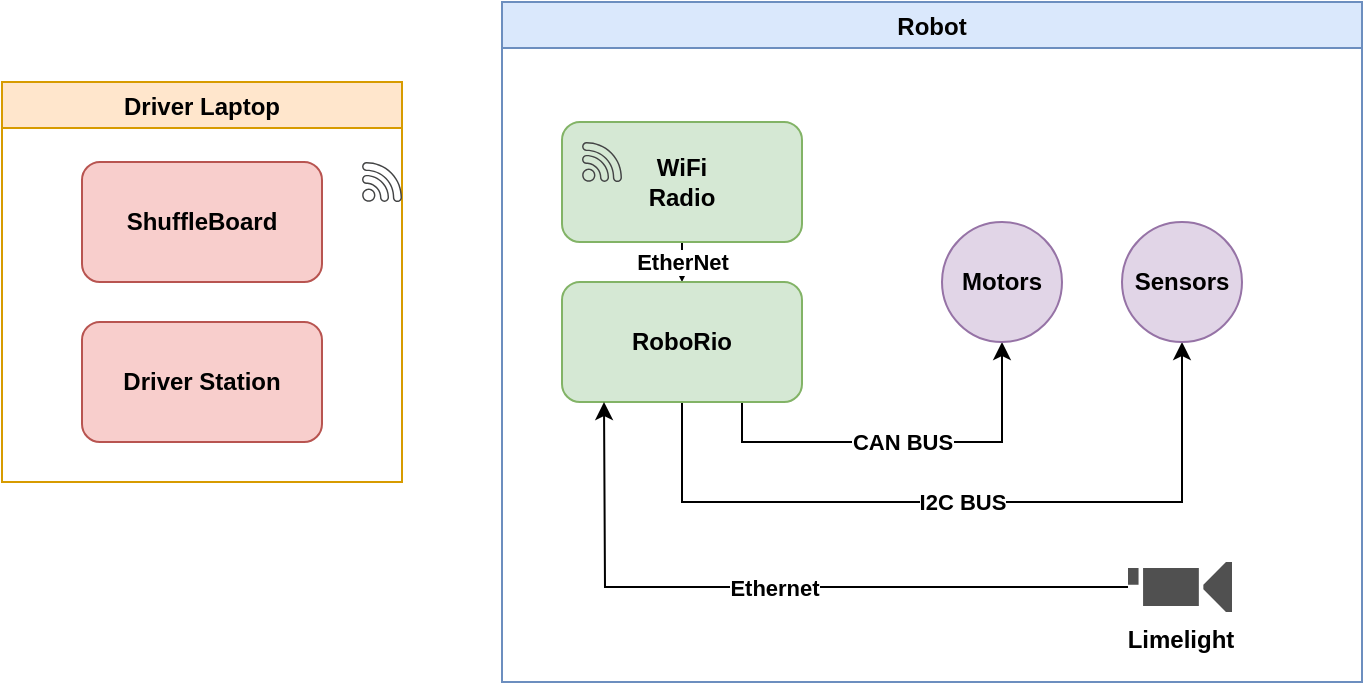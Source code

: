 <mxfile version="20.2.3" type="github">
  <diagram id="pAgTmkoytr6fGhcLGcjQ" name="Page-1">
    <mxGraphModel dx="720" dy="474" grid="1" gridSize="10" guides="1" tooltips="1" connect="1" arrows="1" fold="1" page="1" pageScale="1" pageWidth="850" pageHeight="1100" math="0" shadow="0">
      <root>
        <mxCell id="0" />
        <mxCell id="1" parent="0" />
        <mxCell id="_W_Ux6WFXgJkHYPn7L_u-3" value="Driver Laptop" style="swimlane;fillColor=#ffe6cc;strokeColor=#d79b00;fontStyle=1" vertex="1" parent="1">
          <mxGeometry x="20" y="50" width="200" height="200" as="geometry" />
        </mxCell>
        <mxCell id="_W_Ux6WFXgJkHYPn7L_u-1" value="ShuffleBoard" style="rounded=1;whiteSpace=wrap;html=1;fillColor=#f8cecc;strokeColor=#b85450;fontStyle=1" vertex="1" parent="_W_Ux6WFXgJkHYPn7L_u-3">
          <mxGeometry x="40" y="40" width="120" height="60" as="geometry" />
        </mxCell>
        <mxCell id="_W_Ux6WFXgJkHYPn7L_u-2" value="Driver Station" style="rounded=1;whiteSpace=wrap;html=1;fillColor=#f8cecc;strokeColor=#b85450;fontStyle=1" vertex="1" parent="_W_Ux6WFXgJkHYPn7L_u-3">
          <mxGeometry x="40" y="120" width="120" height="60" as="geometry" />
        </mxCell>
        <mxCell id="_W_Ux6WFXgJkHYPn7L_u-9" value="" style="sketch=0;pointerEvents=1;shadow=0;dashed=0;html=1;strokeColor=none;fillColor=#434445;aspect=fixed;labelPosition=center;verticalLabelPosition=bottom;verticalAlign=top;align=center;outlineConnect=0;shape=mxgraph.vvd.wi_fi;fontStyle=1" vertex="1" parent="_W_Ux6WFXgJkHYPn7L_u-3">
          <mxGeometry x="180" y="40" width="20" height="20" as="geometry" />
        </mxCell>
        <mxCell id="_W_Ux6WFXgJkHYPn7L_u-4" value="Robot" style="swimlane;fillColor=#dae8fc;strokeColor=#6c8ebf;fontStyle=1" vertex="1" parent="1">
          <mxGeometry x="270" y="10" width="430" height="340" as="geometry" />
        </mxCell>
        <mxCell id="_W_Ux6WFXgJkHYPn7L_u-11" value="EtherNet" style="edgeStyle=orthogonalEdgeStyle;rounded=0;orthogonalLoop=1;jettySize=auto;html=1;exitX=0.5;exitY=1;exitDx=0;exitDy=0;entryX=0.5;entryY=0;entryDx=0;entryDy=0;fontStyle=1" edge="1" parent="_W_Ux6WFXgJkHYPn7L_u-4" source="_W_Ux6WFXgJkHYPn7L_u-5" target="_W_Ux6WFXgJkHYPn7L_u-8">
          <mxGeometry relative="1" as="geometry" />
        </mxCell>
        <mxCell id="_W_Ux6WFXgJkHYPn7L_u-5" value="WiFi&lt;br&gt;Radio" style="rounded=1;whiteSpace=wrap;html=1;fillColor=#d5e8d4;strokeColor=#82b366;fontStyle=1" vertex="1" parent="_W_Ux6WFXgJkHYPn7L_u-4">
          <mxGeometry x="30" y="60" width="120" height="60" as="geometry" />
        </mxCell>
        <mxCell id="_W_Ux6WFXgJkHYPn7L_u-14" value="CAN BUS" style="edgeStyle=orthogonalEdgeStyle;rounded=0;orthogonalLoop=1;jettySize=auto;html=1;exitX=0.75;exitY=1;exitDx=0;exitDy=0;entryX=0.5;entryY=1;entryDx=0;entryDy=0;fontStyle=1" edge="1" parent="_W_Ux6WFXgJkHYPn7L_u-4" source="_W_Ux6WFXgJkHYPn7L_u-8" target="_W_Ux6WFXgJkHYPn7L_u-12">
          <mxGeometry relative="1" as="geometry" />
        </mxCell>
        <mxCell id="_W_Ux6WFXgJkHYPn7L_u-15" value="I2C BUS" style="edgeStyle=orthogonalEdgeStyle;rounded=0;orthogonalLoop=1;jettySize=auto;html=1;exitX=0.5;exitY=1;exitDx=0;exitDy=0;entryX=0.5;entryY=1;entryDx=0;entryDy=0;fontStyle=1" edge="1" parent="_W_Ux6WFXgJkHYPn7L_u-4" source="_W_Ux6WFXgJkHYPn7L_u-8" target="_W_Ux6WFXgJkHYPn7L_u-13">
          <mxGeometry relative="1" as="geometry">
            <Array as="points">
              <mxPoint x="90" y="250" />
              <mxPoint x="340" y="250" />
            </Array>
          </mxGeometry>
        </mxCell>
        <mxCell id="_W_Ux6WFXgJkHYPn7L_u-8" value="RoboRio" style="rounded=1;whiteSpace=wrap;html=1;fillColor=#d5e8d4;strokeColor=#82b366;fontStyle=1" vertex="1" parent="_W_Ux6WFXgJkHYPn7L_u-4">
          <mxGeometry x="30" y="140" width="120" height="60" as="geometry" />
        </mxCell>
        <mxCell id="_W_Ux6WFXgJkHYPn7L_u-10" value="" style="sketch=0;pointerEvents=1;shadow=0;dashed=0;html=1;strokeColor=none;fillColor=#434445;aspect=fixed;labelPosition=center;verticalLabelPosition=bottom;verticalAlign=top;align=center;outlineConnect=0;shape=mxgraph.vvd.wi_fi;fontStyle=1" vertex="1" parent="_W_Ux6WFXgJkHYPn7L_u-4">
          <mxGeometry x="40" y="70" width="20" height="20" as="geometry" />
        </mxCell>
        <mxCell id="_W_Ux6WFXgJkHYPn7L_u-12" value="Motors" style="ellipse;whiteSpace=wrap;html=1;aspect=fixed;fillColor=#e1d5e7;strokeColor=#9673a6;fontStyle=1" vertex="1" parent="_W_Ux6WFXgJkHYPn7L_u-4">
          <mxGeometry x="220" y="110" width="60" height="60" as="geometry" />
        </mxCell>
        <mxCell id="_W_Ux6WFXgJkHYPn7L_u-13" value="Sensors" style="ellipse;whiteSpace=wrap;html=1;aspect=fixed;fillColor=#e1d5e7;strokeColor=#9673a6;fontStyle=1" vertex="1" parent="_W_Ux6WFXgJkHYPn7L_u-4">
          <mxGeometry x="310" y="110" width="60" height="60" as="geometry" />
        </mxCell>
        <mxCell id="_W_Ux6WFXgJkHYPn7L_u-17" value="Ethernet" style="edgeStyle=orthogonalEdgeStyle;rounded=0;orthogonalLoop=1;jettySize=auto;html=1;fontStyle=1" edge="1" parent="_W_Ux6WFXgJkHYPn7L_u-4" source="_W_Ux6WFXgJkHYPn7L_u-16">
          <mxGeometry relative="1" as="geometry">
            <mxPoint x="51" y="200" as="targetPoint" />
          </mxGeometry>
        </mxCell>
        <mxCell id="_W_Ux6WFXgJkHYPn7L_u-16" value="Limelight" style="sketch=0;pointerEvents=1;shadow=0;dashed=0;html=1;strokeColor=none;fillColor=#505050;labelPosition=center;verticalLabelPosition=bottom;verticalAlign=top;outlineConnect=0;align=center;shape=mxgraph.office.devices.video_camera;fontStyle=1" vertex="1" parent="_W_Ux6WFXgJkHYPn7L_u-4">
          <mxGeometry x="313" y="280" width="52" height="25" as="geometry" />
        </mxCell>
      </root>
    </mxGraphModel>
  </diagram>
</mxfile>
